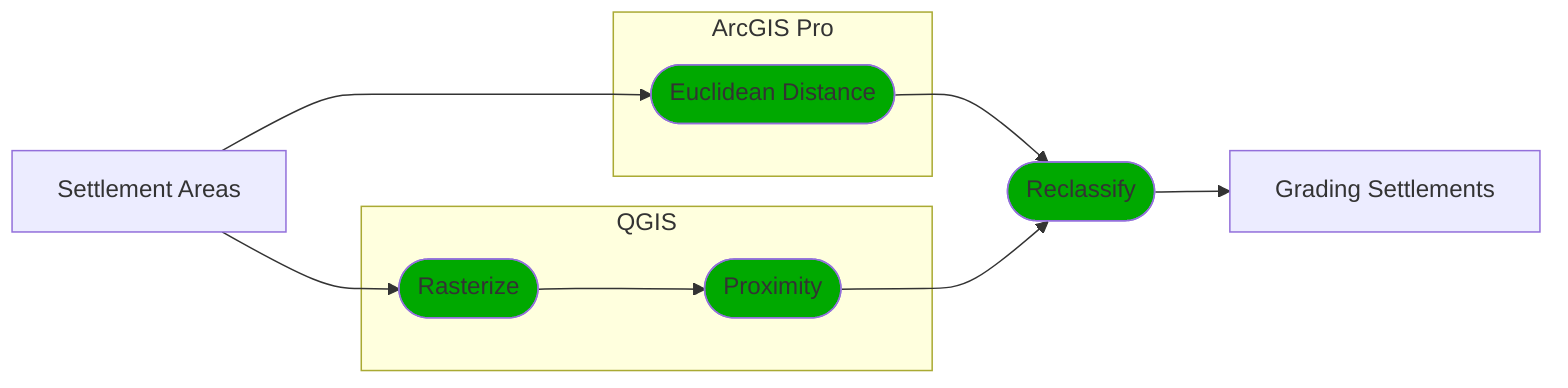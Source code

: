 graph LR
    
    A["Settlement Areas"] --> B
    A --> Q
    D --> E["Grading Settlements"]
    B --> D(["Reclassify"])
    R --> D
    subgraph ArcGIS Pro
    B(["Euclidean Distance"])
    end
    subgraph QGIS
    Q(["Rasterize"]) --> R(["Proximity"])
    end

    classDef process fill:#00a900
    class B,D,Q,R process;